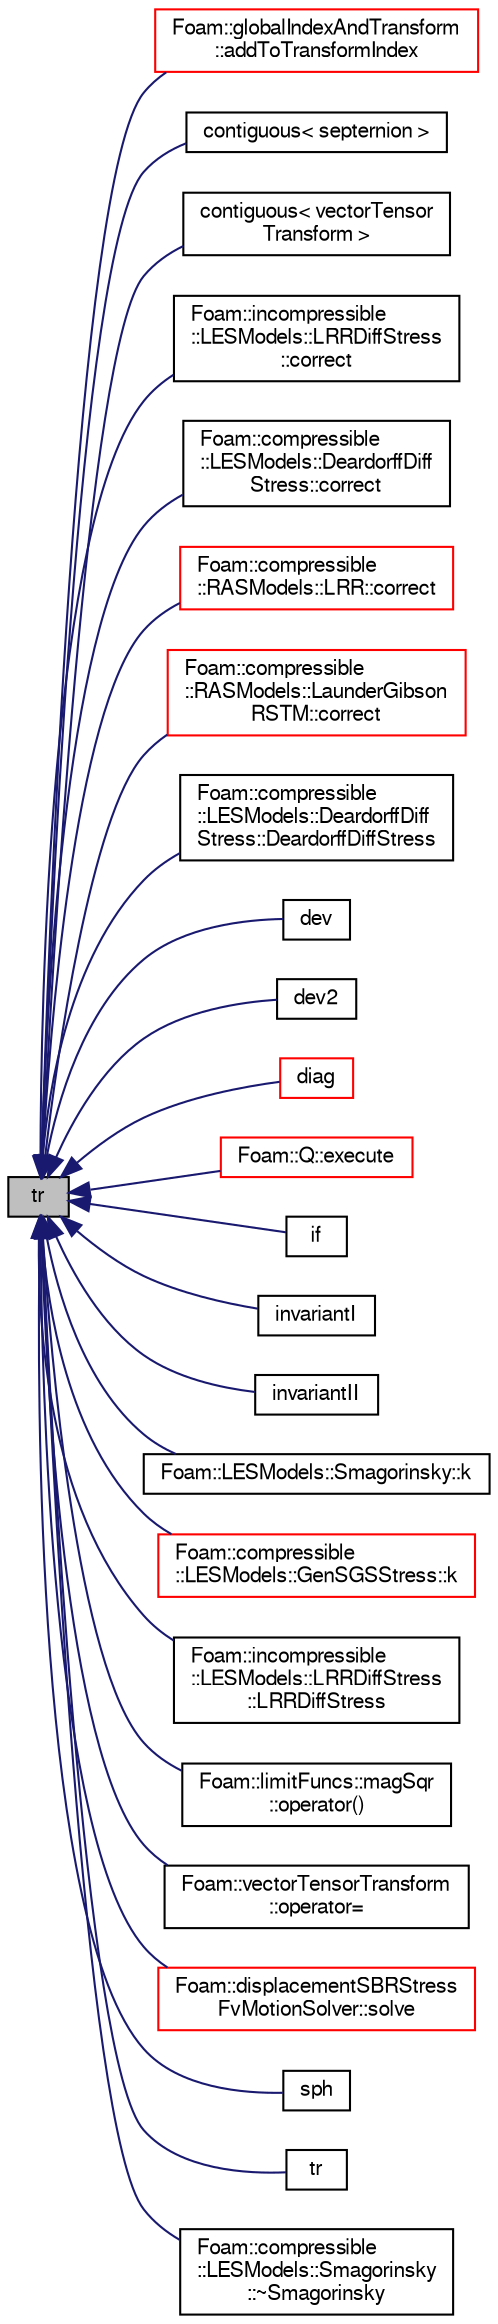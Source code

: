 digraph "tr"
{
  bgcolor="transparent";
  edge [fontname="FreeSans",fontsize="10",labelfontname="FreeSans",labelfontsize="10"];
  node [fontname="FreeSans",fontsize="10",shape=record];
  rankdir="LR";
  Node39565 [label="tr",height=0.2,width=0.4,color="black", fillcolor="grey75", style="filled", fontcolor="black"];
  Node39565 -> Node39566 [dir="back",color="midnightblue",fontsize="10",style="solid",fontname="FreeSans"];
  Node39566 [label="Foam::globalIndexAndTransform\l::addToTransformIndex",height=0.2,width=0.4,color="red",URL="$a27690.html#ae12df20b0dd6402143a55db4e120ff36",tooltip="Add patch transformation to transformIndex. Return new. "];
  Node39565 -> Node39568 [dir="back",color="midnightblue",fontsize="10",style="solid",fontname="FreeSans"];
  Node39568 [label="contiguous\< septernion \>",height=0.2,width=0.4,color="black",URL="$a21124.html#af4b73ee820f019d5f7359f07d1cf2d6b",tooltip="Data associated with septernion type are contiguous. "];
  Node39565 -> Node39569 [dir="back",color="midnightblue",fontsize="10",style="solid",fontname="FreeSans"];
  Node39569 [label="contiguous\< vectorTensor\lTransform \>",height=0.2,width=0.4,color="black",URL="$a21124.html#a6ce157d2f9ca6e142ae0545daa13fae0",tooltip="Data associated with vectorTensorTransform type are contiguous. "];
  Node39565 -> Node39570 [dir="back",color="midnightblue",fontsize="10",style="solid",fontname="FreeSans"];
  Node39570 [label="Foam::incompressible\l::LESModels::LRRDiffStress\l::correct",height=0.2,width=0.4,color="black",URL="$a30878.html#a4f67b3ab06ec329ec02fa14d5f15d8f2",tooltip="Correct Eddy-Viscosity and related properties. "];
  Node39565 -> Node39571 [dir="back",color="midnightblue",fontsize="10",style="solid",fontname="FreeSans"];
  Node39571 [label="Foam::compressible\l::LESModels::DeardorffDiff\lStress::correct",height=0.2,width=0.4,color="black",URL="$a30614.html#a4f67b3ab06ec329ec02fa14d5f15d8f2",tooltip="Correct Eddy-Viscosity and related properties. "];
  Node39565 -> Node39572 [dir="back",color="midnightblue",fontsize="10",style="solid",fontname="FreeSans"];
  Node39572 [label="Foam::compressible\l::RASModels::LRR::correct",height=0.2,width=0.4,color="red",URL="$a30754.html#a3ae44b28050c3aa494c1d8e18cf618c1",tooltip="Solve the turbulence equations and correct the turbulence viscosity. "];
  Node39565 -> Node39574 [dir="back",color="midnightblue",fontsize="10",style="solid",fontname="FreeSans"];
  Node39574 [label="Foam::compressible\l::RASModels::LaunderGibson\lRSTM::correct",height=0.2,width=0.4,color="red",URL="$a30746.html#a3ae44b28050c3aa494c1d8e18cf618c1",tooltip="Solve the turbulence equations and correct the turbulence viscosity. "];
  Node39565 -> Node39576 [dir="back",color="midnightblue",fontsize="10",style="solid",fontname="FreeSans"];
  Node39576 [label="Foam::compressible\l::LESModels::DeardorffDiff\lStress::DeardorffDiffStress",height=0.2,width=0.4,color="black",URL="$a30614.html#a5fcebc8ff1e33da3c9b0d6cd4bbfe88d",tooltip="Constructor from components. "];
  Node39565 -> Node39577 [dir="back",color="midnightblue",fontsize="10",style="solid",fontname="FreeSans"];
  Node39577 [label="dev",height=0.2,width=0.4,color="black",URL="$a21124.html#ab1743bdd27eb24c60ab81d51e1426940",tooltip="Return the deviatoric part of a symmetric tensor. "];
  Node39565 -> Node39578 [dir="back",color="midnightblue",fontsize="10",style="solid",fontname="FreeSans"];
  Node39578 [label="dev2",height=0.2,width=0.4,color="black",URL="$a21124.html#a4864d9bd11cd71ec83366c4854126050",tooltip="Return the deviatoric part of a symmetric tensor. "];
  Node39565 -> Node39579 [dir="back",color="midnightblue",fontsize="10",style="solid",fontname="FreeSans"];
  Node39579 [label="diag",height=0.2,width=0.4,color="red",URL="$a21124.html#a8cdb0ba0633c91ed7041368519cd217c"];
  Node39565 -> Node39699 [dir="back",color="midnightblue",fontsize="10",style="solid",fontname="FreeSans"];
  Node39699 [label="Foam::Q::execute",height=0.2,width=0.4,color="red",URL="$a28902.html#a61af3e60b94ae3e748f6fbac1e794af7",tooltip="Execute, currently does nothing. "];
  Node39565 -> Node39701 [dir="back",color="midnightblue",fontsize="10",style="solid",fontname="FreeSans"];
  Node39701 [label="if",height=0.2,width=0.4,color="black",URL="$a39137.html#a7c777e0673d4ff5a26cf1b69ba87fcea"];
  Node39565 -> Node39702 [dir="back",color="midnightblue",fontsize="10",style="solid",fontname="FreeSans"];
  Node39702 [label="invariantI",height=0.2,width=0.4,color="black",URL="$a21124.html#a17db27f94729eb15a58376ccd8b2f46b",tooltip="Return the 1st invariant of a symmetric tensor. "];
  Node39565 -> Node39703 [dir="back",color="midnightblue",fontsize="10",style="solid",fontname="FreeSans"];
  Node39703 [label="invariantII",height=0.2,width=0.4,color="black",URL="$a21124.html#a9bcc9c04ae69d1aaf3371fd6393887e4",tooltip="Return the 2nd invariant of a symmetric tensor. "];
  Node39565 -> Node39704 [dir="back",color="midnightblue",fontsize="10",style="solid",fontname="FreeSans"];
  Node39704 [label="Foam::LESModels::Smagorinsky::k",height=0.2,width=0.4,color="black",URL="$a31218.html#a5d7bb8627580192641090e97803fd54d",tooltip="Return SGS kinetic energy. "];
  Node39565 -> Node39705 [dir="back",color="midnightblue",fontsize="10",style="solid",fontname="FreeSans"];
  Node39705 [label="Foam::compressible\l::LESModels::GenSGSStress::k",height=0.2,width=0.4,color="red",URL="$a30626.html#a2cc3daa68147a9052c2b37e9ac37eca4",tooltip="Return the SGS turbulent kinetic energy. "];
  Node39565 -> Node39707 [dir="back",color="midnightblue",fontsize="10",style="solid",fontname="FreeSans"];
  Node39707 [label="Foam::incompressible\l::LESModels::LRRDiffStress\l::LRRDiffStress",height=0.2,width=0.4,color="black",URL="$a30878.html#a834fd97341890d18260b84906233bb71",tooltip="Construct from components. "];
  Node39565 -> Node39708 [dir="back",color="midnightblue",fontsize="10",style="solid",fontname="FreeSans"];
  Node39708 [label="Foam::limitFuncs::magSqr\l::operator()",height=0.2,width=0.4,color="black",URL="$a23022.html#a85f7302d0b92320793596a57fe7c135b"];
  Node39565 -> Node39709 [dir="back",color="midnightblue",fontsize="10",style="solid",fontname="FreeSans"];
  Node39709 [label="Foam::vectorTensorTransform\l::operator=",height=0.2,width=0.4,color="black",URL="$a27698.html#a5d08651da1e9f1b0e729345bc3019bb9"];
  Node39565 -> Node39710 [dir="back",color="midnightblue",fontsize="10",style="solid",fontname="FreeSans"];
  Node39710 [label="Foam::displacementSBRStress\lFvMotionSolver::solve",height=0.2,width=0.4,color="red",URL="$a23330.html#af7d39f0eac0af0ed5785935ac72a1e7d",tooltip="Solve for motion. "];
  Node39565 -> Node39712 [dir="back",color="midnightblue",fontsize="10",style="solid",fontname="FreeSans"];
  Node39712 [label="sph",height=0.2,width=0.4,color="black",URL="$a21124.html#a1f70a67a4be14619f744c4a971543853",tooltip="Return the spherical part of a symmetric tensor. "];
  Node39565 -> Node39713 [dir="back",color="midnightblue",fontsize="10",style="solid",fontname="FreeSans"];
  Node39713 [label="tr",height=0.2,width=0.4,color="black",URL="$a21124.html#ae4a0f50598a8f30fdf0808103dbd620a"];
  Node39565 -> Node39714 [dir="back",color="midnightblue",fontsize="10",style="solid",fontname="FreeSans"];
  Node39714 [label="Foam::compressible\l::LESModels::Smagorinsky\l::~Smagorinsky",height=0.2,width=0.4,color="black",URL="$a30646.html#a51a2932810e1694184c5a3b8abb4bec9",tooltip="Destructor. "];
}
